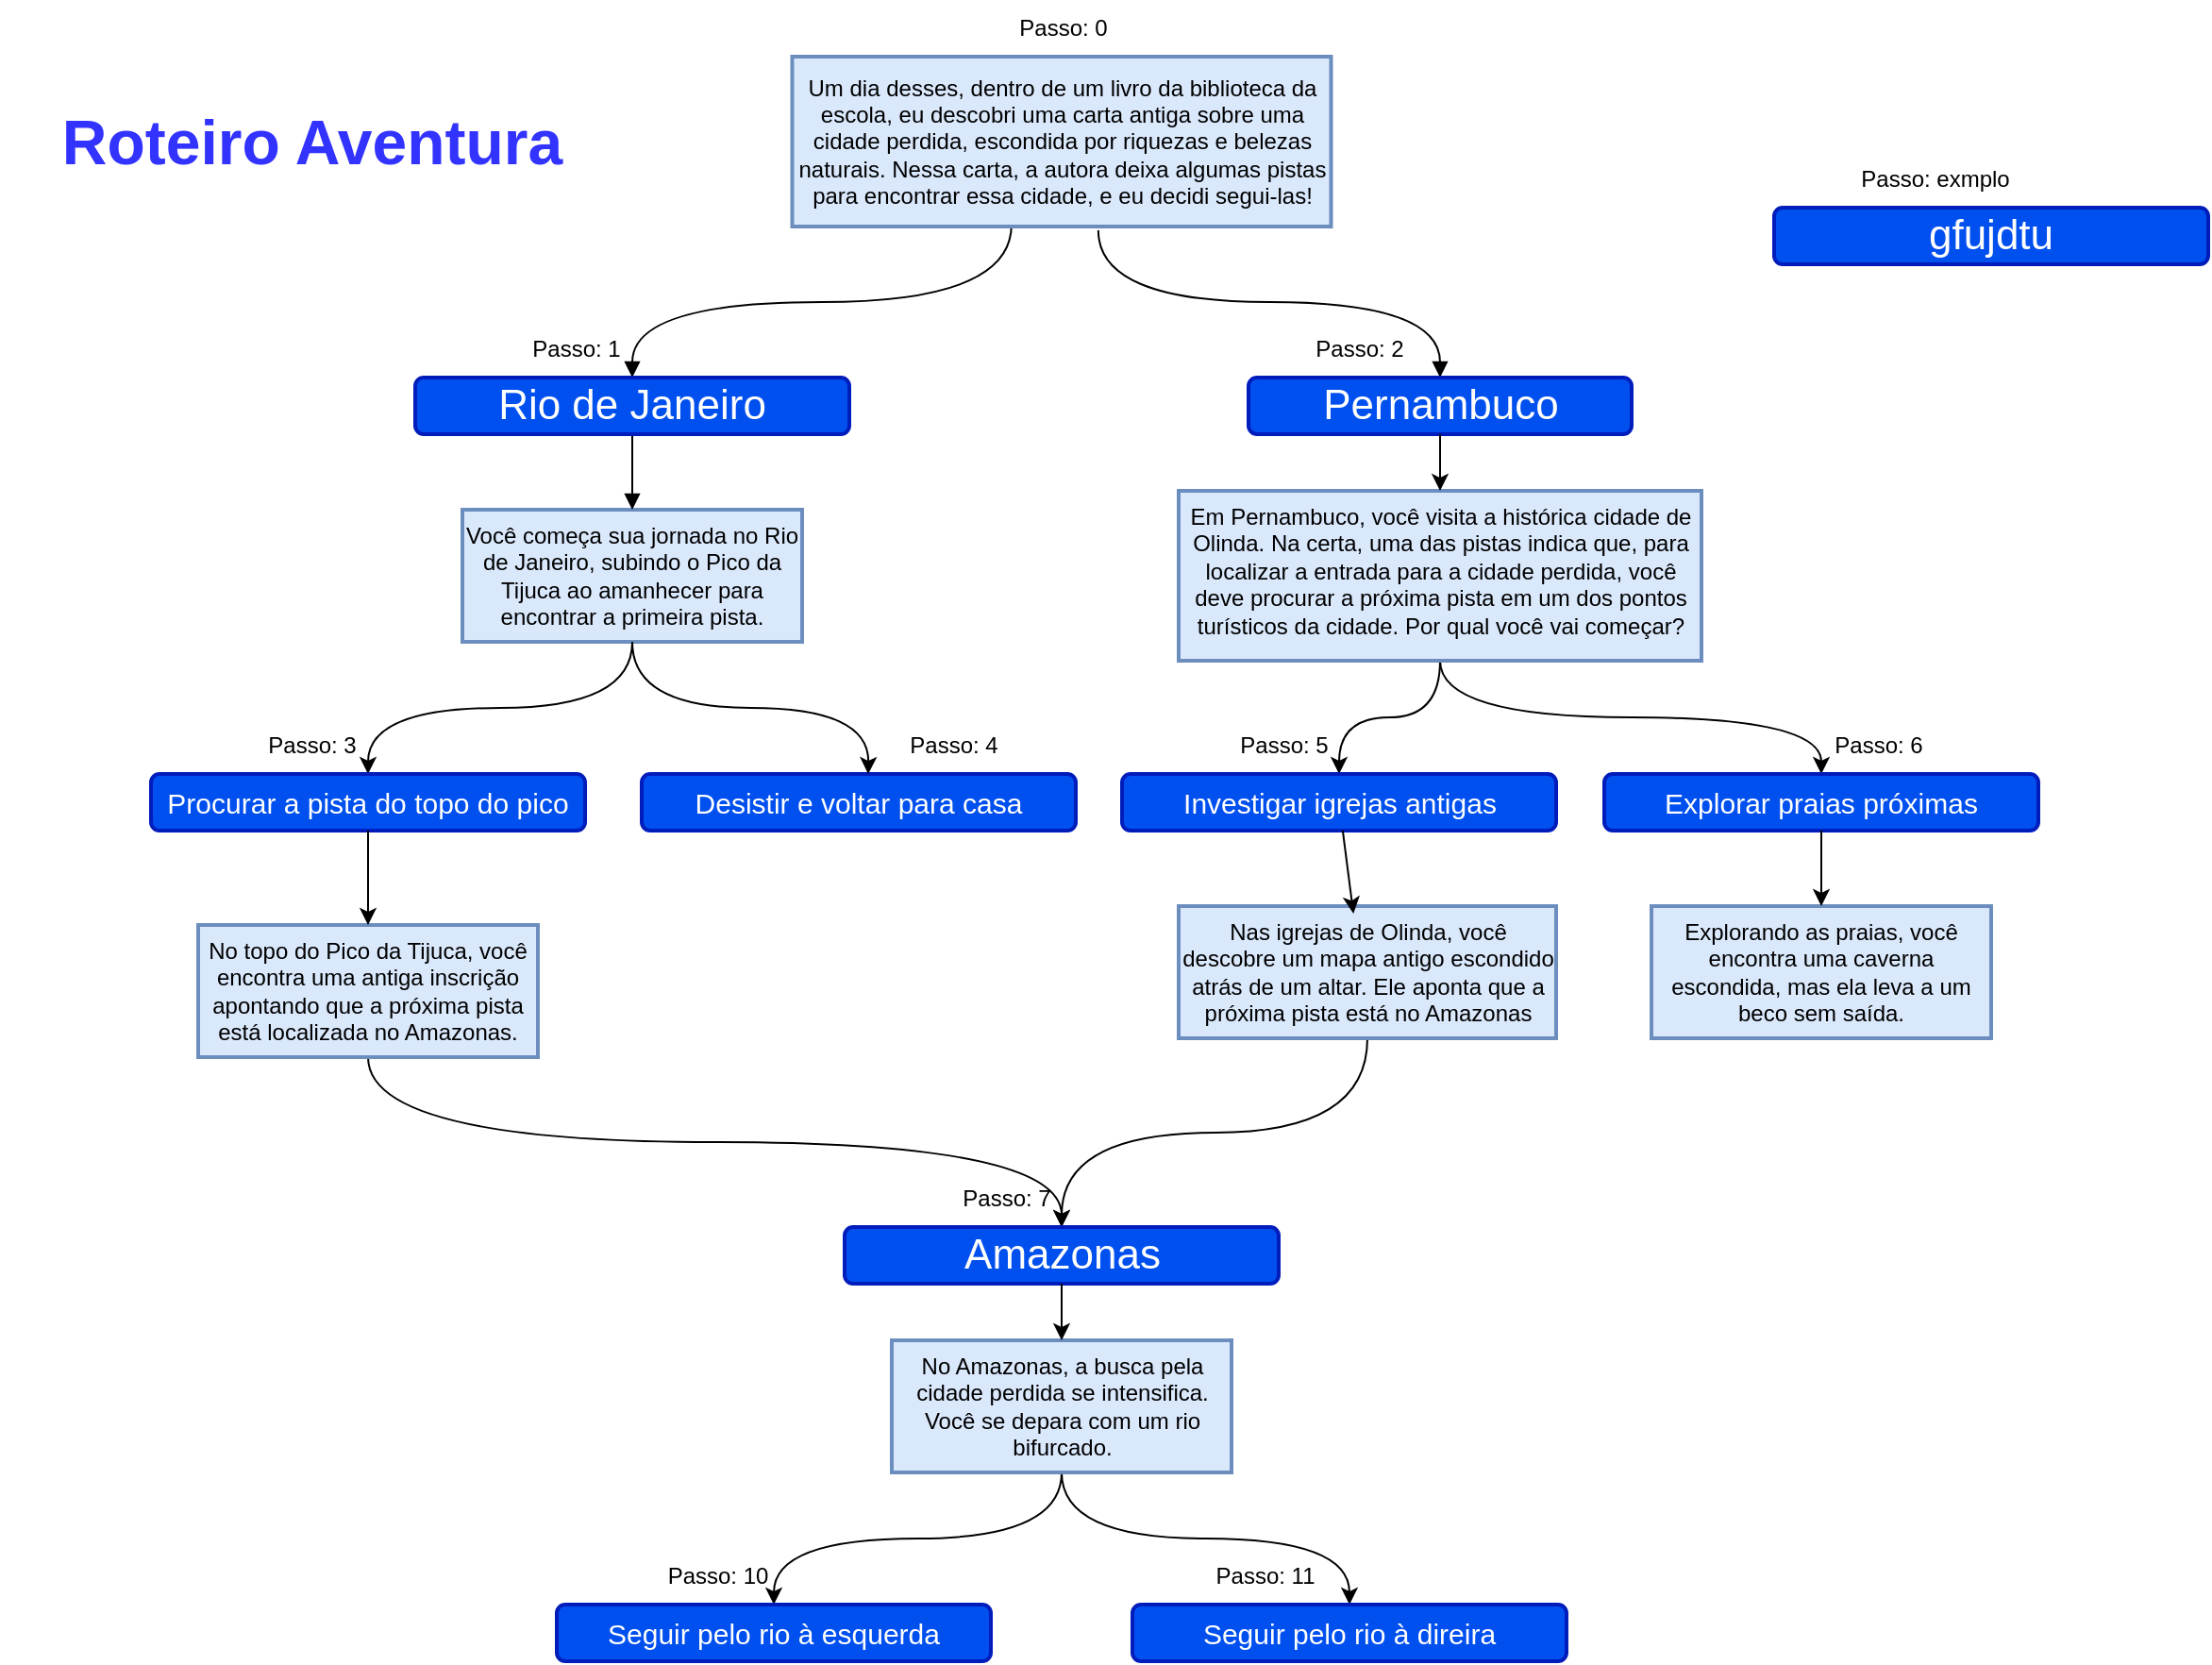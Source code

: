 <mxfile version="28.2.3">
  <diagram id="NOXWgNdLpGtzCkD4o4gN" name="Page-1">
    <mxGraphModel dx="495" dy="732" grid="1" gridSize="10" guides="1" tooltips="1" connect="1" arrows="1" fold="1" page="1" pageScale="1" pageWidth="850" pageHeight="1100" math="0" shadow="0">
      <root>
        <mxCell id="0" />
        <mxCell id="1" parent="0" />
        <mxCell id="Osc-jSaQV2gRz7m0Fzf3-87" style="edgeStyle=orthogonalEdgeStyle;rounded=0;orthogonalLoop=1;jettySize=auto;html=1;exitX=0.5;exitY=1;exitDx=0;exitDy=0;entryX=0.5;entryY=0;entryDx=0;entryDy=0;curved=1;" parent="1" source="20" target="Osc-jSaQV2gRz7m0Fzf3-85" edge="1">
          <mxGeometry relative="1" as="geometry" />
        </mxCell>
        <mxCell id="20" value="Você começa sua jornada no Rio de Janeiro, subindo o Pico da Tijuca ao amanhecer para encontrar a primeira pista.&#xa;" style="whiteSpace=wrap;strokeWidth=2;pointerEvents=0;align=center;verticalAlign=top;fontFamily=Helvetica;fontSize=12;fillColor=#dae8fc;strokeColor=#6c8ebf;" parent="1" vertex="1">
          <mxGeometry x="1225" y="280" width="180" height="70" as="geometry" />
        </mxCell>
        <mxCell id="35" value="" style="startArrow=none;endArrow=block;entryX=0.5;entryY=0;strokeColor=default;rounded=1;edgeStyle=orthogonalEdgeStyle;curved=1;exitX=0.407;exitY=0.989;exitDx=0;exitDy=0;exitPerimeter=0;" parent="1" source="2" target="10" edge="1">
          <mxGeometry relative="1" as="geometry">
            <mxPoint x="1430" y="130" as="sourcePoint" />
          </mxGeometry>
        </mxCell>
        <mxCell id="36" value="" style="curved=1;startArrow=none;endArrow=block;exitX=0.568;exitY=1.022;entryX=0.5;entryY=0;exitDx=0;exitDy=0;exitPerimeter=0;edgeStyle=orthogonalEdgeStyle;" parent="1" source="2" target="11" edge="1">
          <mxGeometry relative="1" as="geometry">
            <mxPoint x="1605" y="304.58" as="sourcePoint" />
          </mxGeometry>
        </mxCell>
        <mxCell id="45" value="" style="startArrow=none;endArrow=block;exitX=0.5;exitY=1;entryX=0.5;entryY=0;exitDx=0;exitDy=0;" parent="1" source="10" target="20" edge="1">
          <mxGeometry relative="1" as="geometry" />
        </mxCell>
        <mxCell id="Osc-jSaQV2gRz7m0Fzf3-55" value="&lt;h1&gt;&lt;span style=&quot;text-wrap-mode: wrap;&quot;&gt;&lt;font style=&quot;font-size: 33px; color: rgb(51, 51, 255);&quot;&gt;&lt;b style=&quot;&quot;&gt;Roteiro Aventura&lt;/b&gt;&lt;/font&gt;&lt;/span&gt;&lt;/h1&gt;" style="text;html=1;align=center;verticalAlign=middle;resizable=1;points=[];autosize=1;strokeColor=none;fillColor=none;rotation=0;imageAspect=0;movable=1;rotatable=1;deletable=1;editable=1;locked=0;connectable=1;" parent="1" vertex="1">
          <mxGeometry x="980" y="40" width="330" height="90" as="geometry" />
        </mxCell>
        <mxCell id="Osc-jSaQV2gRz7m0Fzf3-78" value="" style="group;pointerEvents=0;align=center;verticalAlign=top;fontFamily=Helvetica;fontSize=12;fontColor=default;fillColor=none;gradientColor=none;" parent="1" vertex="1" connectable="0">
          <mxGeometry x="1641.5" y="180" width="203" height="60" as="geometry" />
        </mxCell>
        <mxCell id="11" value="Pernambuco" style="whiteSpace=wrap;strokeWidth=2;fontSize=22;strokeColor=#001DBC;align=center;verticalAlign=middle;fontFamily=Helvetica;fontColor=#ffffff;fillColor=#0050ef;rounded=1;pointerEvents=0;gradientColor=none;" parent="Osc-jSaQV2gRz7m0Fzf3-78" vertex="1">
          <mxGeometry y="30" width="203" height="30" as="geometry" />
        </mxCell>
        <mxCell id="Osc-jSaQV2gRz7m0Fzf3-76" value="Passo: 2" style="text;html=1;align=center;verticalAlign=middle;resizable=0;points=[];autosize=1;strokeColor=none;fillColor=none;rounded=1;fontFamily=Helvetica;fontSize=12;fontColor=default;" parent="Osc-jSaQV2gRz7m0Fzf3-78" vertex="1">
          <mxGeometry x="23" width="70" height="30" as="geometry" />
        </mxCell>
        <mxCell id="2" value="Um dia desses, dentro de um livro da biblioteca da escola, eu descobri uma carta antiga sobre uma cidade perdida, escondida por riquezas e belezas naturais. Nessa carta, a autora deixa algumas pistas para encontrar essa cidade, e eu decidi segui-las!" style="whiteSpace=wrap;strokeWidth=2;labelBackgroundColor=none;rounded=0;fillStyle=auto;fillColor=#dae8fc;strokeColor=#6c8ebf;" parent="1" vertex="1">
          <mxGeometry x="1399.75" y="40" width="285.5" height="90" as="geometry" />
        </mxCell>
        <mxCell id="Osc-jSaQV2gRz7m0Fzf3-61" value="Passo: 0" style="text;html=1;align=center;verticalAlign=middle;resizable=0;points=[];autosize=1;strokeColor=none;fillColor=none;" parent="1" vertex="1">
          <mxGeometry x="1507.5" y="10" width="70" height="30" as="geometry" />
        </mxCell>
        <mxCell id="Osc-jSaQV2gRz7m0Fzf3-81" value="" style="group" parent="1" vertex="1" connectable="0">
          <mxGeometry x="1200" y="180" width="230" height="60" as="geometry" />
        </mxCell>
        <mxCell id="10" value="Rio de Janeiro" style="whiteSpace=wrap;strokeWidth=2;fontSize=22;rounded=1;fillColor=#0050ef;strokeColor=#001DBC;fontColor=#ffffff;" parent="Osc-jSaQV2gRz7m0Fzf3-81" vertex="1">
          <mxGeometry y="30" width="230" height="30" as="geometry" />
        </mxCell>
        <mxCell id="Osc-jSaQV2gRz7m0Fzf3-75" value="Passo: 1" style="text;html=1;align=center;verticalAlign=middle;resizable=0;points=[];autosize=1;strokeColor=none;fillColor=none;rounded=1;" parent="Osc-jSaQV2gRz7m0Fzf3-81" vertex="1">
          <mxGeometry x="50" width="70" height="30" as="geometry" />
        </mxCell>
        <mxCell id="Osc-jSaQV2gRz7m0Fzf3-101" style="edgeStyle=orthogonalEdgeStyle;rounded=0;orthogonalLoop=1;jettySize=auto;html=1;entryX=0.5;entryY=0;entryDx=0;entryDy=0;curved=1;" parent="1" source="Osc-jSaQV2gRz7m0Fzf3-82" target="Osc-jSaQV2gRz7m0Fzf3-96" edge="1">
          <mxGeometry relative="1" as="geometry" />
        </mxCell>
        <mxCell id="Osc-jSaQV2gRz7m0Fzf3-102" style="edgeStyle=orthogonalEdgeStyle;rounded=0;orthogonalLoop=1;jettySize=auto;html=1;entryX=0.5;entryY=0;entryDx=0;entryDy=0;curved=1;" parent="1" source="Osc-jSaQV2gRz7m0Fzf3-82" target="Osc-jSaQV2gRz7m0Fzf3-99" edge="1">
          <mxGeometry relative="1" as="geometry" />
        </mxCell>
        <mxCell id="Osc-jSaQV2gRz7m0Fzf3-82" value="Em Pernambuco, você visita a histórica cidade de Olinda. Na certa, uma das pistas indica que, para localizar a entrada para a cidade perdida, você deve procurar a próxima pista em um dos pontos turísticos da cidade. Por qual você vai começar?" style="whiteSpace=wrap;strokeWidth=2;pointerEvents=0;align=center;verticalAlign=top;fontFamily=Helvetica;fontSize=12;fillColor=#dae8fc;strokeColor=#6c8ebf;" parent="1" vertex="1">
          <mxGeometry x="1604.5" y="270" width="277" height="90" as="geometry" />
        </mxCell>
        <mxCell id="Osc-jSaQV2gRz7m0Fzf3-83" style="edgeStyle=none;rounded=0;orthogonalLoop=1;jettySize=auto;html=1;" parent="1" source="11" target="Osc-jSaQV2gRz7m0Fzf3-82" edge="1">
          <mxGeometry relative="1" as="geometry" />
        </mxCell>
        <mxCell id="Osc-jSaQV2gRz7m0Fzf3-84" value="" style="group" parent="1" vertex="1" connectable="0">
          <mxGeometry x="1060" y="390" width="230" height="60" as="geometry" />
        </mxCell>
        <mxCell id="Osc-jSaQV2gRz7m0Fzf3-85" value="Procurar a pista do topo do pico" style="whiteSpace=wrap;strokeWidth=2;fontSize=15;rounded=1;fillColor=#0050ef;strokeColor=#001DBC;fontColor=#ffffff;" parent="Osc-jSaQV2gRz7m0Fzf3-84" vertex="1">
          <mxGeometry y="30" width="230" height="30" as="geometry" />
        </mxCell>
        <mxCell id="Osc-jSaQV2gRz7m0Fzf3-86" value="Passo: 3" style="text;html=1;align=center;verticalAlign=middle;resizable=0;points=[];autosize=1;strokeColor=none;fillColor=none;rounded=1;" parent="Osc-jSaQV2gRz7m0Fzf3-84" vertex="1">
          <mxGeometry x="50" width="70" height="30" as="geometry" />
        </mxCell>
        <mxCell id="Osc-jSaQV2gRz7m0Fzf3-88" value="" style="group" parent="1" vertex="1" connectable="0">
          <mxGeometry x="1320" y="390" width="230" height="60" as="geometry" />
        </mxCell>
        <mxCell id="Osc-jSaQV2gRz7m0Fzf3-89" value="Desistir e voltar para casa" style="whiteSpace=wrap;strokeWidth=2;fontSize=15;rounded=1;fillColor=#0050ef;strokeColor=#001DBC;fontColor=#ffffff;" parent="Osc-jSaQV2gRz7m0Fzf3-88" vertex="1">
          <mxGeometry y="30" width="230" height="30" as="geometry" />
        </mxCell>
        <mxCell id="Osc-jSaQV2gRz7m0Fzf3-90" value="Passo: 4" style="text;html=1;align=center;verticalAlign=middle;resizable=0;points=[];autosize=1;strokeColor=none;fillColor=none;rounded=1;" parent="Osc-jSaQV2gRz7m0Fzf3-88" vertex="1">
          <mxGeometry x="130" width="70" height="30" as="geometry" />
        </mxCell>
        <mxCell id="Osc-jSaQV2gRz7m0Fzf3-91" style="edgeStyle=orthogonalEdgeStyle;rounded=0;orthogonalLoop=1;jettySize=auto;html=1;curved=1;exitX=0.5;exitY=1;exitDx=0;exitDy=0;" parent="1" source="20" edge="1">
          <mxGeometry relative="1" as="geometry">
            <mxPoint x="1440" y="420" as="targetPoint" />
          </mxGeometry>
        </mxCell>
        <mxCell id="Osc-jSaQV2gRz7m0Fzf3-112" style="edgeStyle=orthogonalEdgeStyle;rounded=0;orthogonalLoop=1;jettySize=auto;html=1;exitX=0.5;exitY=1;exitDx=0;exitDy=0;entryX=0.5;entryY=0;entryDx=0;entryDy=0;curved=1;" parent="1" source="Osc-jSaQV2gRz7m0Fzf3-93" target="Osc-jSaQV2gRz7m0Fzf3-108" edge="1">
          <mxGeometry relative="1" as="geometry" />
        </mxCell>
        <mxCell id="Osc-jSaQV2gRz7m0Fzf3-93" value="No topo do Pico da Tijuca, você encontra uma antiga inscrição apontando que a próxima pista está localizada no Amazonas." style="whiteSpace=wrap;strokeWidth=2;pointerEvents=0;align=center;verticalAlign=top;fontFamily=Helvetica;fontSize=12;fillColor=#dae8fc;strokeColor=#6c8ebf;" parent="1" vertex="1">
          <mxGeometry x="1085" y="500" width="180" height="70" as="geometry" />
        </mxCell>
        <mxCell id="Osc-jSaQV2gRz7m0Fzf3-94" style="edgeStyle=none;rounded=0;orthogonalLoop=1;jettySize=auto;html=1;entryX=0.5;entryY=0;entryDx=0;entryDy=0;" parent="1" source="Osc-jSaQV2gRz7m0Fzf3-85" target="Osc-jSaQV2gRz7m0Fzf3-93" edge="1">
          <mxGeometry relative="1" as="geometry" />
        </mxCell>
        <mxCell id="Osc-jSaQV2gRz7m0Fzf3-95" value="" style="group" parent="1" vertex="1" connectable="0">
          <mxGeometry x="1574.5" y="390" width="230" height="60" as="geometry" />
        </mxCell>
        <mxCell id="Osc-jSaQV2gRz7m0Fzf3-96" value="Investigar igrejas antigas" style="whiteSpace=wrap;strokeWidth=2;fontSize=15;rounded=1;fillColor=#0050ef;strokeColor=#001DBC;fontColor=#ffffff;" parent="Osc-jSaQV2gRz7m0Fzf3-95" vertex="1">
          <mxGeometry y="30" width="230" height="30" as="geometry" />
        </mxCell>
        <mxCell id="Osc-jSaQV2gRz7m0Fzf3-97" value="Passo: 5" style="text;html=1;align=center;verticalAlign=middle;resizable=0;points=[];autosize=1;strokeColor=none;fillColor=none;rounded=1;" parent="Osc-jSaQV2gRz7m0Fzf3-95" vertex="1">
          <mxGeometry x="50" width="70" height="30" as="geometry" />
        </mxCell>
        <mxCell id="Osc-jSaQV2gRz7m0Fzf3-98" value="" style="group" parent="1" vertex="1" connectable="0">
          <mxGeometry x="1830" y="390" width="230" height="60" as="geometry" />
        </mxCell>
        <mxCell id="Osc-jSaQV2gRz7m0Fzf3-99" value="Explorar praias próximas" style="whiteSpace=wrap;strokeWidth=2;fontSize=15;rounded=1;fillColor=#0050ef;strokeColor=#001DBC;fontColor=#ffffff;" parent="Osc-jSaQV2gRz7m0Fzf3-98" vertex="1">
          <mxGeometry y="30" width="230" height="30" as="geometry" />
        </mxCell>
        <mxCell id="Osc-jSaQV2gRz7m0Fzf3-100" value="Passo: 6" style="text;html=1;align=center;verticalAlign=middle;resizable=0;points=[];autosize=1;strokeColor=none;fillColor=none;rounded=1;" parent="Osc-jSaQV2gRz7m0Fzf3-98" vertex="1">
          <mxGeometry x="110" width="70" height="30" as="geometry" />
        </mxCell>
        <mxCell id="Osc-jSaQV2gRz7m0Fzf3-113" style="edgeStyle=orthogonalEdgeStyle;rounded=0;orthogonalLoop=1;jettySize=auto;html=1;entryX=0.5;entryY=0;entryDx=0;entryDy=0;curved=1;exitX=0.5;exitY=1;exitDx=0;exitDy=0;" parent="1" source="Osc-jSaQV2gRz7m0Fzf3-103" target="Osc-jSaQV2gRz7m0Fzf3-108" edge="1">
          <mxGeometry relative="1" as="geometry">
            <mxPoint x="1434" y="620" as="targetPoint" />
          </mxGeometry>
        </mxCell>
        <mxCell id="Osc-jSaQV2gRz7m0Fzf3-103" value="Nas igrejas de Olinda, você descobre um mapa antigo escondido atrás de um altar. Ele aponta que a próxima pista está no Amazonas" style="whiteSpace=wrap;strokeWidth=2;pointerEvents=0;align=center;verticalAlign=top;fontFamily=Helvetica;fontSize=12;fillColor=#dae8fc;strokeColor=#6c8ebf;" parent="1" vertex="1">
          <mxGeometry x="1604.5" y="490" width="200" height="70" as="geometry" />
        </mxCell>
        <mxCell id="Osc-jSaQV2gRz7m0Fzf3-104" value="Explorando as praias, você encontra uma caverna escondida, mas ela leva a um beco sem saída." style="whiteSpace=wrap;strokeWidth=2;pointerEvents=0;align=center;verticalAlign=top;fontFamily=Helvetica;fontSize=12;fillColor=#dae8fc;strokeColor=#6c8ebf;" parent="1" vertex="1">
          <mxGeometry x="1855" y="490" width="180" height="70" as="geometry" />
        </mxCell>
        <mxCell id="Osc-jSaQV2gRz7m0Fzf3-105" style="edgeStyle=none;rounded=0;orthogonalLoop=1;jettySize=auto;html=1;entryX=0.463;entryY=0.057;entryDx=0;entryDy=0;entryPerimeter=0;" parent="1" source="Osc-jSaQV2gRz7m0Fzf3-96" target="Osc-jSaQV2gRz7m0Fzf3-103" edge="1">
          <mxGeometry relative="1" as="geometry" />
        </mxCell>
        <mxCell id="Osc-jSaQV2gRz7m0Fzf3-106" style="edgeStyle=none;rounded=0;orthogonalLoop=1;jettySize=auto;html=1;entryX=0.5;entryY=0;entryDx=0;entryDy=0;" parent="1" source="Osc-jSaQV2gRz7m0Fzf3-99" target="Osc-jSaQV2gRz7m0Fzf3-104" edge="1">
          <mxGeometry relative="1" as="geometry" />
        </mxCell>
        <mxCell id="Osc-jSaQV2gRz7m0Fzf3-107" value="" style="group" parent="1" vertex="1" connectable="0">
          <mxGeometry x="1427.5" y="630" width="230" height="60" as="geometry" />
        </mxCell>
        <mxCell id="Osc-jSaQV2gRz7m0Fzf3-108" value="Amazonas" style="whiteSpace=wrap;strokeWidth=2;fontSize=22;rounded=1;fillColor=#0050ef;strokeColor=#001DBC;fontColor=#ffffff;" parent="Osc-jSaQV2gRz7m0Fzf3-107" vertex="1">
          <mxGeometry y="30" width="230" height="30" as="geometry" />
        </mxCell>
        <mxCell id="Osc-jSaQV2gRz7m0Fzf3-109" value="Passo: 7" style="text;html=1;align=center;verticalAlign=middle;resizable=0;points=[];autosize=1;strokeColor=none;fillColor=none;rounded=1;" parent="Osc-jSaQV2gRz7m0Fzf3-107" vertex="1">
          <mxGeometry x="50" width="70" height="30" as="geometry" />
        </mxCell>
        <mxCell id="Osc-jSaQV2gRz7m0Fzf3-121" style="edgeStyle=orthogonalEdgeStyle;rounded=0;orthogonalLoop=1;jettySize=auto;html=1;entryX=0.5;entryY=0;entryDx=0;entryDy=0;curved=1;" parent="1" source="Osc-jSaQV2gRz7m0Fzf3-110" target="Osc-jSaQV2gRz7m0Fzf3-115" edge="1">
          <mxGeometry relative="1" as="geometry" />
        </mxCell>
        <mxCell id="Osc-jSaQV2gRz7m0Fzf3-122" style="edgeStyle=orthogonalEdgeStyle;rounded=0;orthogonalLoop=1;jettySize=auto;html=1;exitX=0.5;exitY=1;exitDx=0;exitDy=0;entryX=0.5;entryY=0;entryDx=0;entryDy=0;curved=1;" parent="1" source="Osc-jSaQV2gRz7m0Fzf3-110" target="Osc-jSaQV2gRz7m0Fzf3-118" edge="1">
          <mxGeometry relative="1" as="geometry" />
        </mxCell>
        <mxCell id="Osc-jSaQV2gRz7m0Fzf3-110" value="No Amazonas, a busca pela cidade perdida se intensifica. Você se depara com um rio bifurcado." style="whiteSpace=wrap;strokeWidth=2;pointerEvents=0;align=center;verticalAlign=top;fontFamily=Helvetica;fontSize=12;fillColor=#dae8fc;strokeColor=#6c8ebf;" parent="1" vertex="1">
          <mxGeometry x="1452.5" y="720" width="180" height="70" as="geometry" />
        </mxCell>
        <mxCell id="Osc-jSaQV2gRz7m0Fzf3-111" style="edgeStyle=none;rounded=0;orthogonalLoop=1;jettySize=auto;html=1;entryX=0.5;entryY=0;entryDx=0;entryDy=0;" parent="1" source="Osc-jSaQV2gRz7m0Fzf3-108" target="Osc-jSaQV2gRz7m0Fzf3-110" edge="1">
          <mxGeometry relative="1" as="geometry" />
        </mxCell>
        <mxCell id="Osc-jSaQV2gRz7m0Fzf3-114" value="" style="group" parent="1" vertex="1" connectable="0">
          <mxGeometry x="1275" y="830" width="230" height="60" as="geometry" />
        </mxCell>
        <mxCell id="Osc-jSaQV2gRz7m0Fzf3-115" value="Seguir pelo rio à esquerda" style="whiteSpace=wrap;strokeWidth=2;fontSize=15;rounded=1;fillColor=#0050ef;strokeColor=#001DBC;fontColor=#ffffff;" parent="Osc-jSaQV2gRz7m0Fzf3-114" vertex="1">
          <mxGeometry y="30" width="230" height="30" as="geometry" />
        </mxCell>
        <mxCell id="Osc-jSaQV2gRz7m0Fzf3-116" value="Passo: 10" style="text;html=1;align=center;verticalAlign=middle;resizable=0;points=[];autosize=1;strokeColor=none;fillColor=none;rounded=1;" parent="Osc-jSaQV2gRz7m0Fzf3-114" vertex="1">
          <mxGeometry x="45" width="80" height="30" as="geometry" />
        </mxCell>
        <mxCell id="Osc-jSaQV2gRz7m0Fzf3-117" value="" style="group" parent="1" vertex="1" connectable="0">
          <mxGeometry x="1580" y="830" width="230" height="60" as="geometry" />
        </mxCell>
        <mxCell id="Osc-jSaQV2gRz7m0Fzf3-118" value="Seguir pelo rio à direira" style="whiteSpace=wrap;strokeWidth=2;fontSize=15;rounded=1;fillColor=#0050ef;strokeColor=#001DBC;fontColor=#ffffff;" parent="Osc-jSaQV2gRz7m0Fzf3-117" vertex="1">
          <mxGeometry y="30" width="230" height="30" as="geometry" />
        </mxCell>
        <mxCell id="Osc-jSaQV2gRz7m0Fzf3-119" value="Passo: 11" style="text;html=1;align=center;verticalAlign=middle;resizable=0;points=[];autosize=1;strokeColor=none;fillColor=none;rounded=1;" parent="Osc-jSaQV2gRz7m0Fzf3-117" vertex="1">
          <mxGeometry x="30" width="80" height="30" as="geometry" />
        </mxCell>
        <mxCell id="Osc-jSaQV2gRz7m0Fzf3-125" value="" style="group" parent="1" vertex="1" connectable="0">
          <mxGeometry x="1920" y="90" width="230" height="60" as="geometry" />
        </mxCell>
        <mxCell id="Osc-jSaQV2gRz7m0Fzf3-126" value="gfujdtu" style="whiteSpace=wrap;strokeWidth=2;fontSize=22;rounded=1;fillColor=#0050ef;strokeColor=#001DBC;fontColor=#ffffff;" parent="Osc-jSaQV2gRz7m0Fzf3-125" vertex="1">
          <mxGeometry y="30" width="230" height="30" as="geometry" />
        </mxCell>
        <mxCell id="Osc-jSaQV2gRz7m0Fzf3-127" value="Passo: exmplo" style="text;html=1;align=center;verticalAlign=middle;resizable=0;points=[];autosize=1;strokeColor=none;fillColor=none;rounded=1;" parent="Osc-jSaQV2gRz7m0Fzf3-125" vertex="1">
          <mxGeometry x="35" width="100" height="30" as="geometry" />
        </mxCell>
      </root>
    </mxGraphModel>
  </diagram>
</mxfile>
